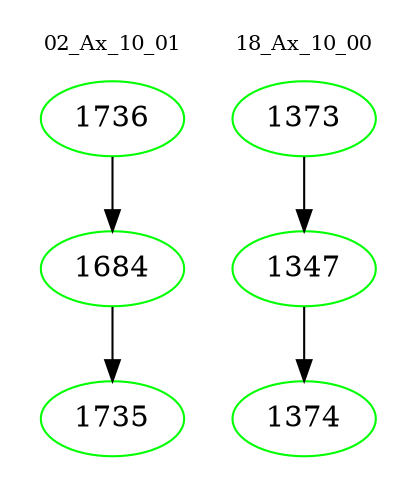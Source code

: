 digraph{
subgraph cluster_0 {
color = white
label = "02_Ax_10_01";
fontsize=10;
T0_1736 [label="1736", color="green"]
T0_1736 -> T0_1684 [color="black"]
T0_1684 [label="1684", color="green"]
T0_1684 -> T0_1735 [color="black"]
T0_1735 [label="1735", color="green"]
}
subgraph cluster_1 {
color = white
label = "18_Ax_10_00";
fontsize=10;
T1_1373 [label="1373", color="green"]
T1_1373 -> T1_1347 [color="black"]
T1_1347 [label="1347", color="green"]
T1_1347 -> T1_1374 [color="black"]
T1_1374 [label="1374", color="green"]
}
}

